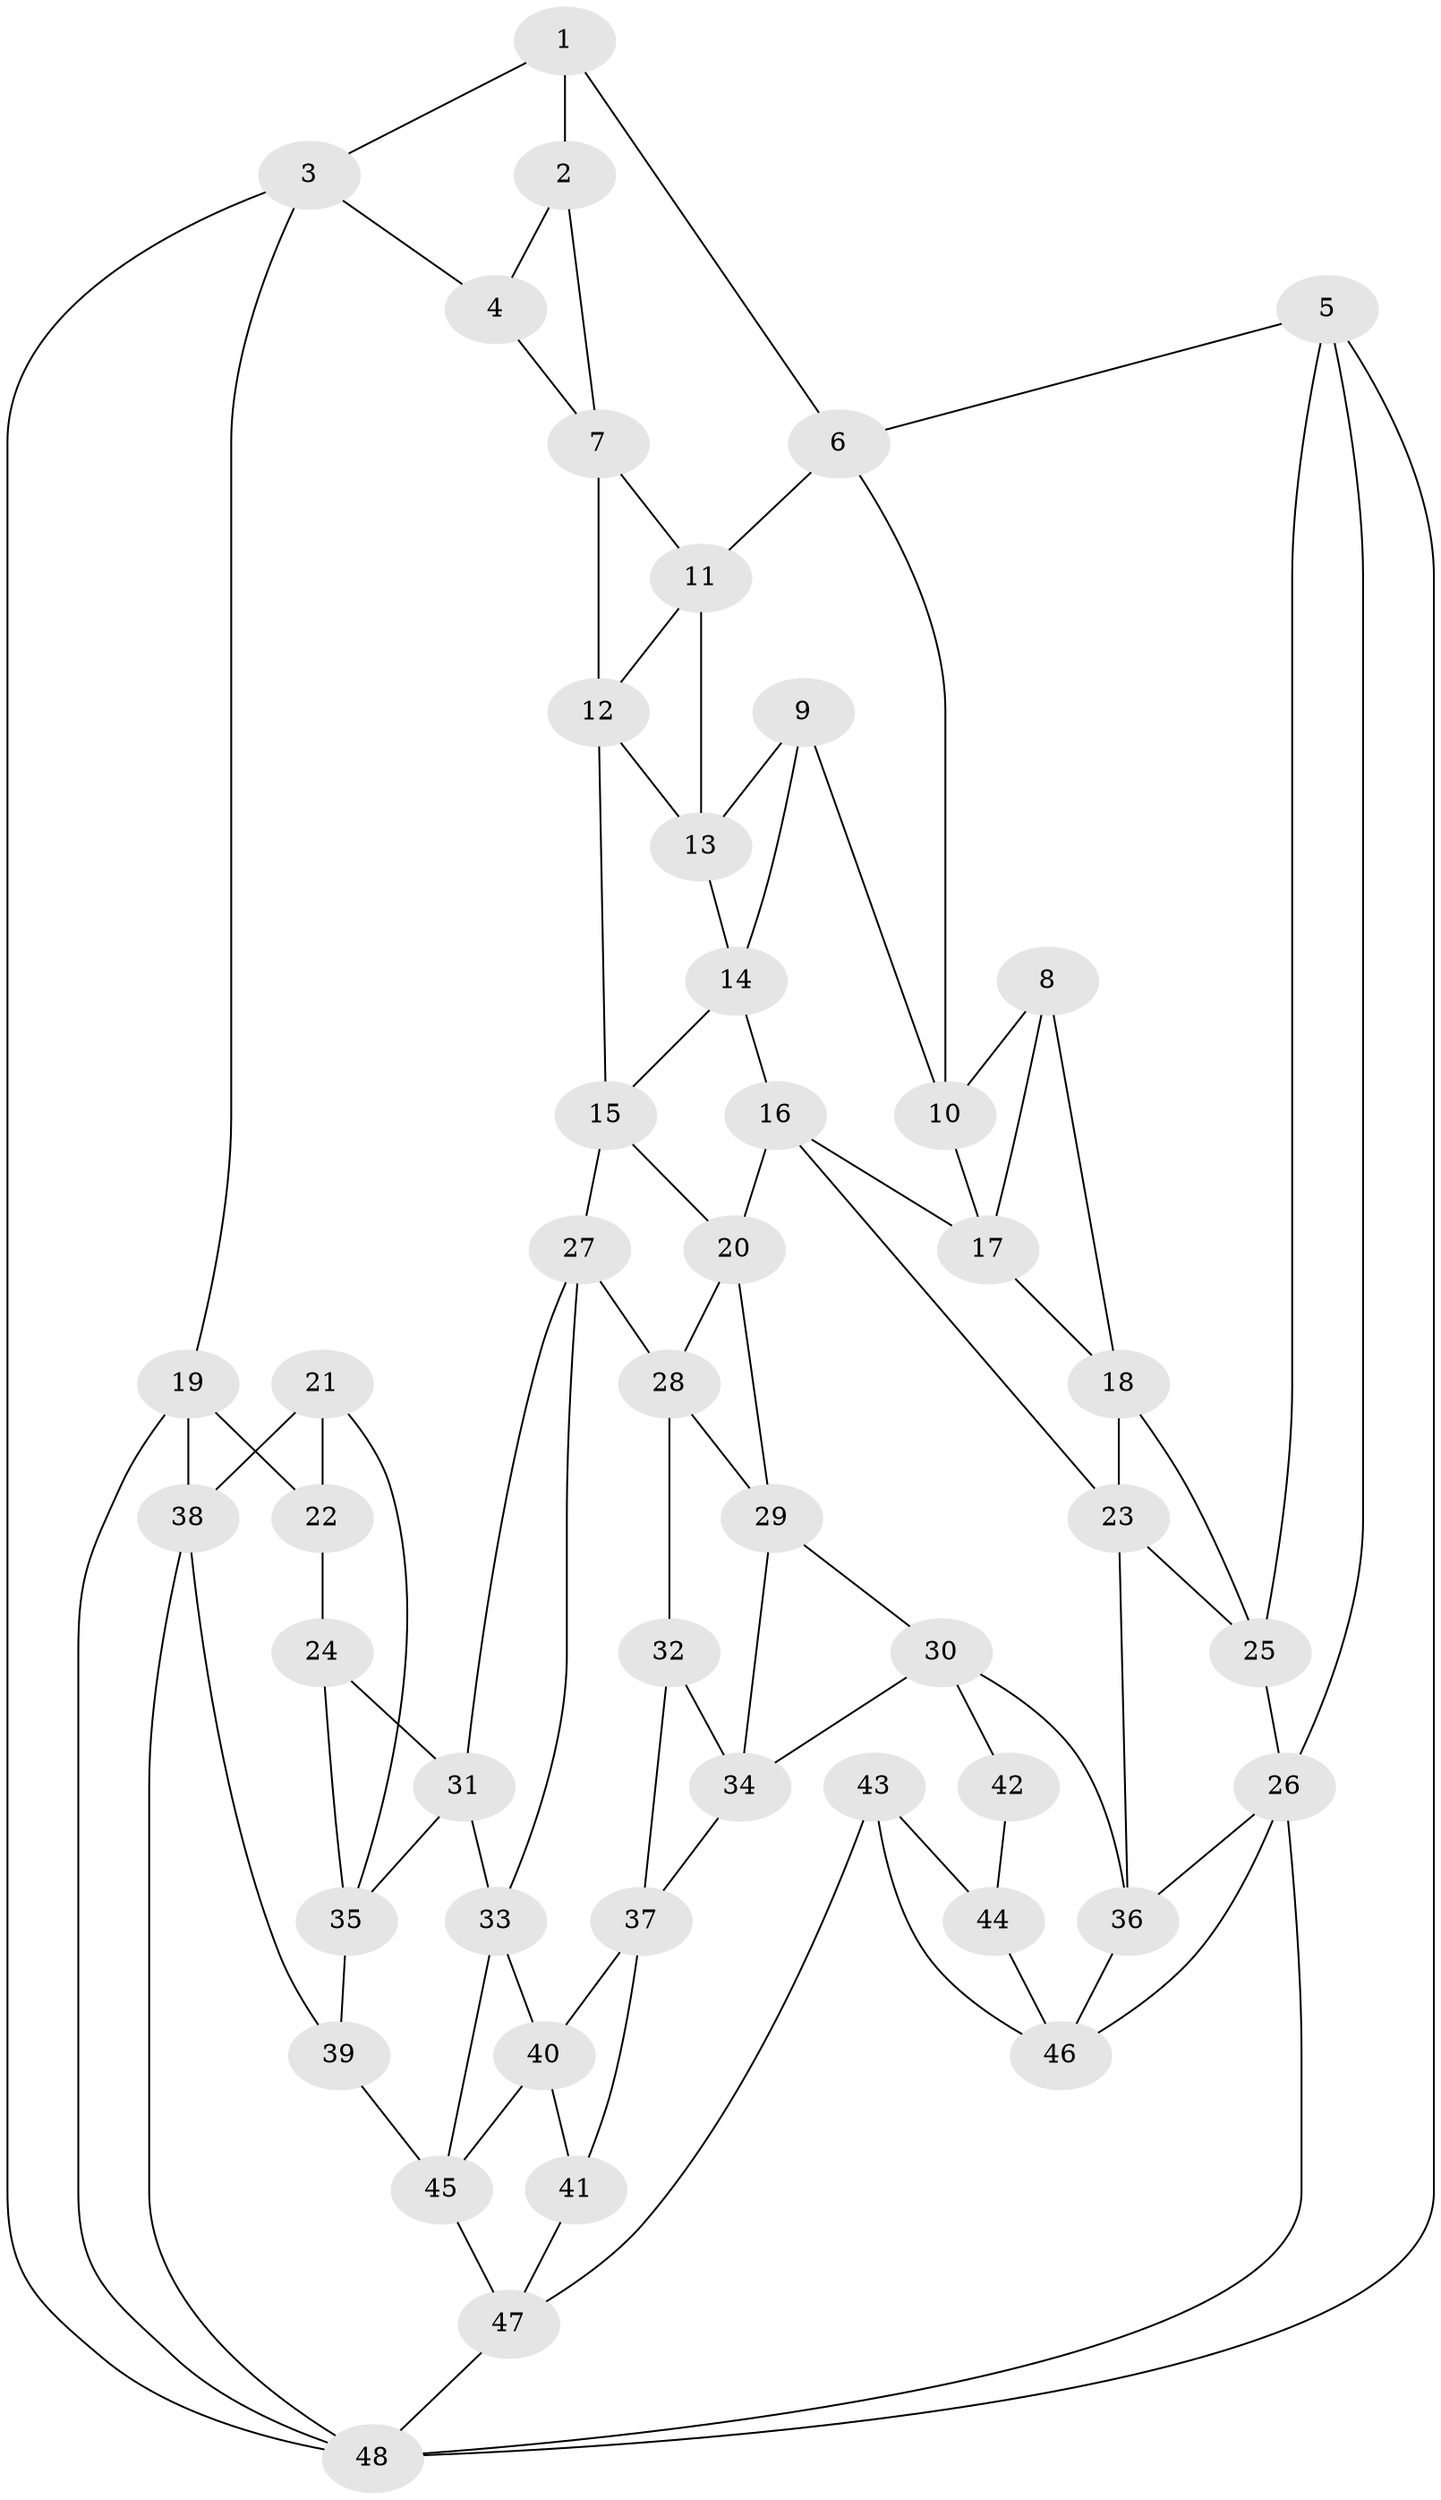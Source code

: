 // original degree distribution, {3: 0.020833333333333332, 4: 0.22916666666666666, 5: 0.5416666666666666, 6: 0.20833333333333334}
// Generated by graph-tools (version 1.1) at 2025/03/03/09/25 03:03:16]
// undirected, 48 vertices, 90 edges
graph export_dot {
graph [start="1"]
  node [color=gray90,style=filled];
  1;
  2;
  3;
  4;
  5;
  6;
  7;
  8;
  9;
  10;
  11;
  12;
  13;
  14;
  15;
  16;
  17;
  18;
  19;
  20;
  21;
  22;
  23;
  24;
  25;
  26;
  27;
  28;
  29;
  30;
  31;
  32;
  33;
  34;
  35;
  36;
  37;
  38;
  39;
  40;
  41;
  42;
  43;
  44;
  45;
  46;
  47;
  48;
  1 -- 2 [weight=1.0];
  1 -- 3 [weight=1.0];
  1 -- 6 [weight=1.0];
  2 -- 4 [weight=1.0];
  2 -- 7 [weight=1.0];
  3 -- 4 [weight=1.0];
  3 -- 19 [weight=1.0];
  3 -- 48 [weight=1.0];
  4 -- 7 [weight=1.0];
  5 -- 6 [weight=1.0];
  5 -- 25 [weight=1.0];
  5 -- 26 [weight=1.0];
  5 -- 48 [weight=1.0];
  6 -- 10 [weight=1.0];
  6 -- 11 [weight=1.0];
  7 -- 11 [weight=1.0];
  7 -- 12 [weight=1.0];
  8 -- 10 [weight=1.0];
  8 -- 17 [weight=1.0];
  8 -- 18 [weight=1.0];
  9 -- 10 [weight=1.0];
  9 -- 13 [weight=1.0];
  9 -- 14 [weight=1.0];
  10 -- 17 [weight=1.0];
  11 -- 12 [weight=1.0];
  11 -- 13 [weight=1.0];
  12 -- 13 [weight=1.0];
  12 -- 15 [weight=1.0];
  13 -- 14 [weight=1.0];
  14 -- 15 [weight=1.0];
  14 -- 16 [weight=1.0];
  15 -- 20 [weight=1.0];
  15 -- 27 [weight=1.0];
  16 -- 17 [weight=1.0];
  16 -- 20 [weight=1.0];
  16 -- 23 [weight=1.0];
  17 -- 18 [weight=1.0];
  18 -- 23 [weight=1.0];
  18 -- 25 [weight=1.0];
  19 -- 22 [weight=1.0];
  19 -- 38 [weight=1.0];
  19 -- 48 [weight=1.0];
  20 -- 28 [weight=1.0];
  20 -- 29 [weight=1.0];
  21 -- 22 [weight=1.0];
  21 -- 35 [weight=1.0];
  21 -- 38 [weight=1.0];
  22 -- 24 [weight=2.0];
  23 -- 25 [weight=1.0];
  23 -- 36 [weight=1.0];
  24 -- 31 [weight=1.0];
  24 -- 35 [weight=1.0];
  25 -- 26 [weight=1.0];
  26 -- 36 [weight=1.0];
  26 -- 46 [weight=1.0];
  26 -- 48 [weight=1.0];
  27 -- 28 [weight=1.0];
  27 -- 31 [weight=1.0];
  27 -- 33 [weight=1.0];
  28 -- 29 [weight=1.0];
  28 -- 32 [weight=1.0];
  29 -- 30 [weight=1.0];
  29 -- 34 [weight=1.0];
  30 -- 34 [weight=1.0];
  30 -- 36 [weight=1.0];
  30 -- 42 [weight=1.0];
  31 -- 33 [weight=1.0];
  31 -- 35 [weight=1.0];
  32 -- 34 [weight=1.0];
  32 -- 37 [weight=1.0];
  33 -- 40 [weight=1.0];
  33 -- 45 [weight=1.0];
  34 -- 37 [weight=1.0];
  35 -- 39 [weight=1.0];
  36 -- 46 [weight=1.0];
  37 -- 40 [weight=1.0];
  37 -- 41 [weight=1.0];
  38 -- 39 [weight=1.0];
  38 -- 48 [weight=1.0];
  39 -- 45 [weight=1.0];
  40 -- 41 [weight=1.0];
  40 -- 45 [weight=1.0];
  41 -- 47 [weight=1.0];
  42 -- 44 [weight=2.0];
  43 -- 44 [weight=1.0];
  43 -- 46 [weight=1.0];
  43 -- 47 [weight=1.0];
  44 -- 46 [weight=1.0];
  45 -- 47 [weight=1.0];
  47 -- 48 [weight=1.0];
}
